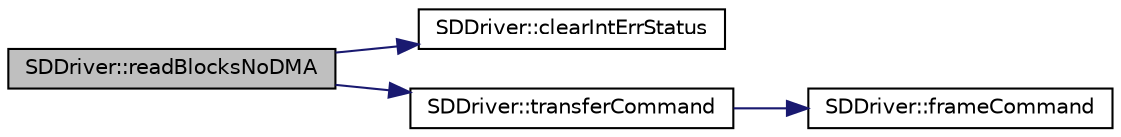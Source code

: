 digraph "SDDriver::readBlocksNoDMA"
{
  edge [fontname="Helvetica",fontsize="10",labelfontname="Helvetica",labelfontsize="10"];
  node [fontname="Helvetica",fontsize="10",shape=record];
  rankdir="LR";
  Node61 [label="SDDriver::readBlocksNoDMA",height=0.2,width=0.4,color="black", fillcolor="grey75", style="filled", fontcolor="black"];
  Node61 -> Node62 [color="midnightblue",fontsize="10",style="solid",fontname="Helvetica"];
  Node62 [label="SDDriver::clearIntErrStatus",height=0.2,width=0.4,color="black", fillcolor="white", style="filled",URL="$d1/dcf/class_s_d_driver.html#a6056c92a88e9f314ed4fc1f1386ac4d5"];
  Node61 -> Node63 [color="midnightblue",fontsize="10",style="solid",fontname="Helvetica"];
  Node63 [label="SDDriver::transferCommand",height=0.2,width=0.4,color="black", fillcolor="white", style="filled",URL="$d1/dcf/class_s_d_driver.html#a68294cf9d19996f6b1bd41c5a0ac82a6"];
  Node63 -> Node64 [color="midnightblue",fontsize="10",style="solid",fontname="Helvetica"];
  Node64 [label="SDDriver::frameCommand",height=0.2,width=0.4,color="black", fillcolor="white", style="filled",URL="$d1/dcf/class_s_d_driver.html#a7a6b575f771428477a23025ef6376673"];
}
